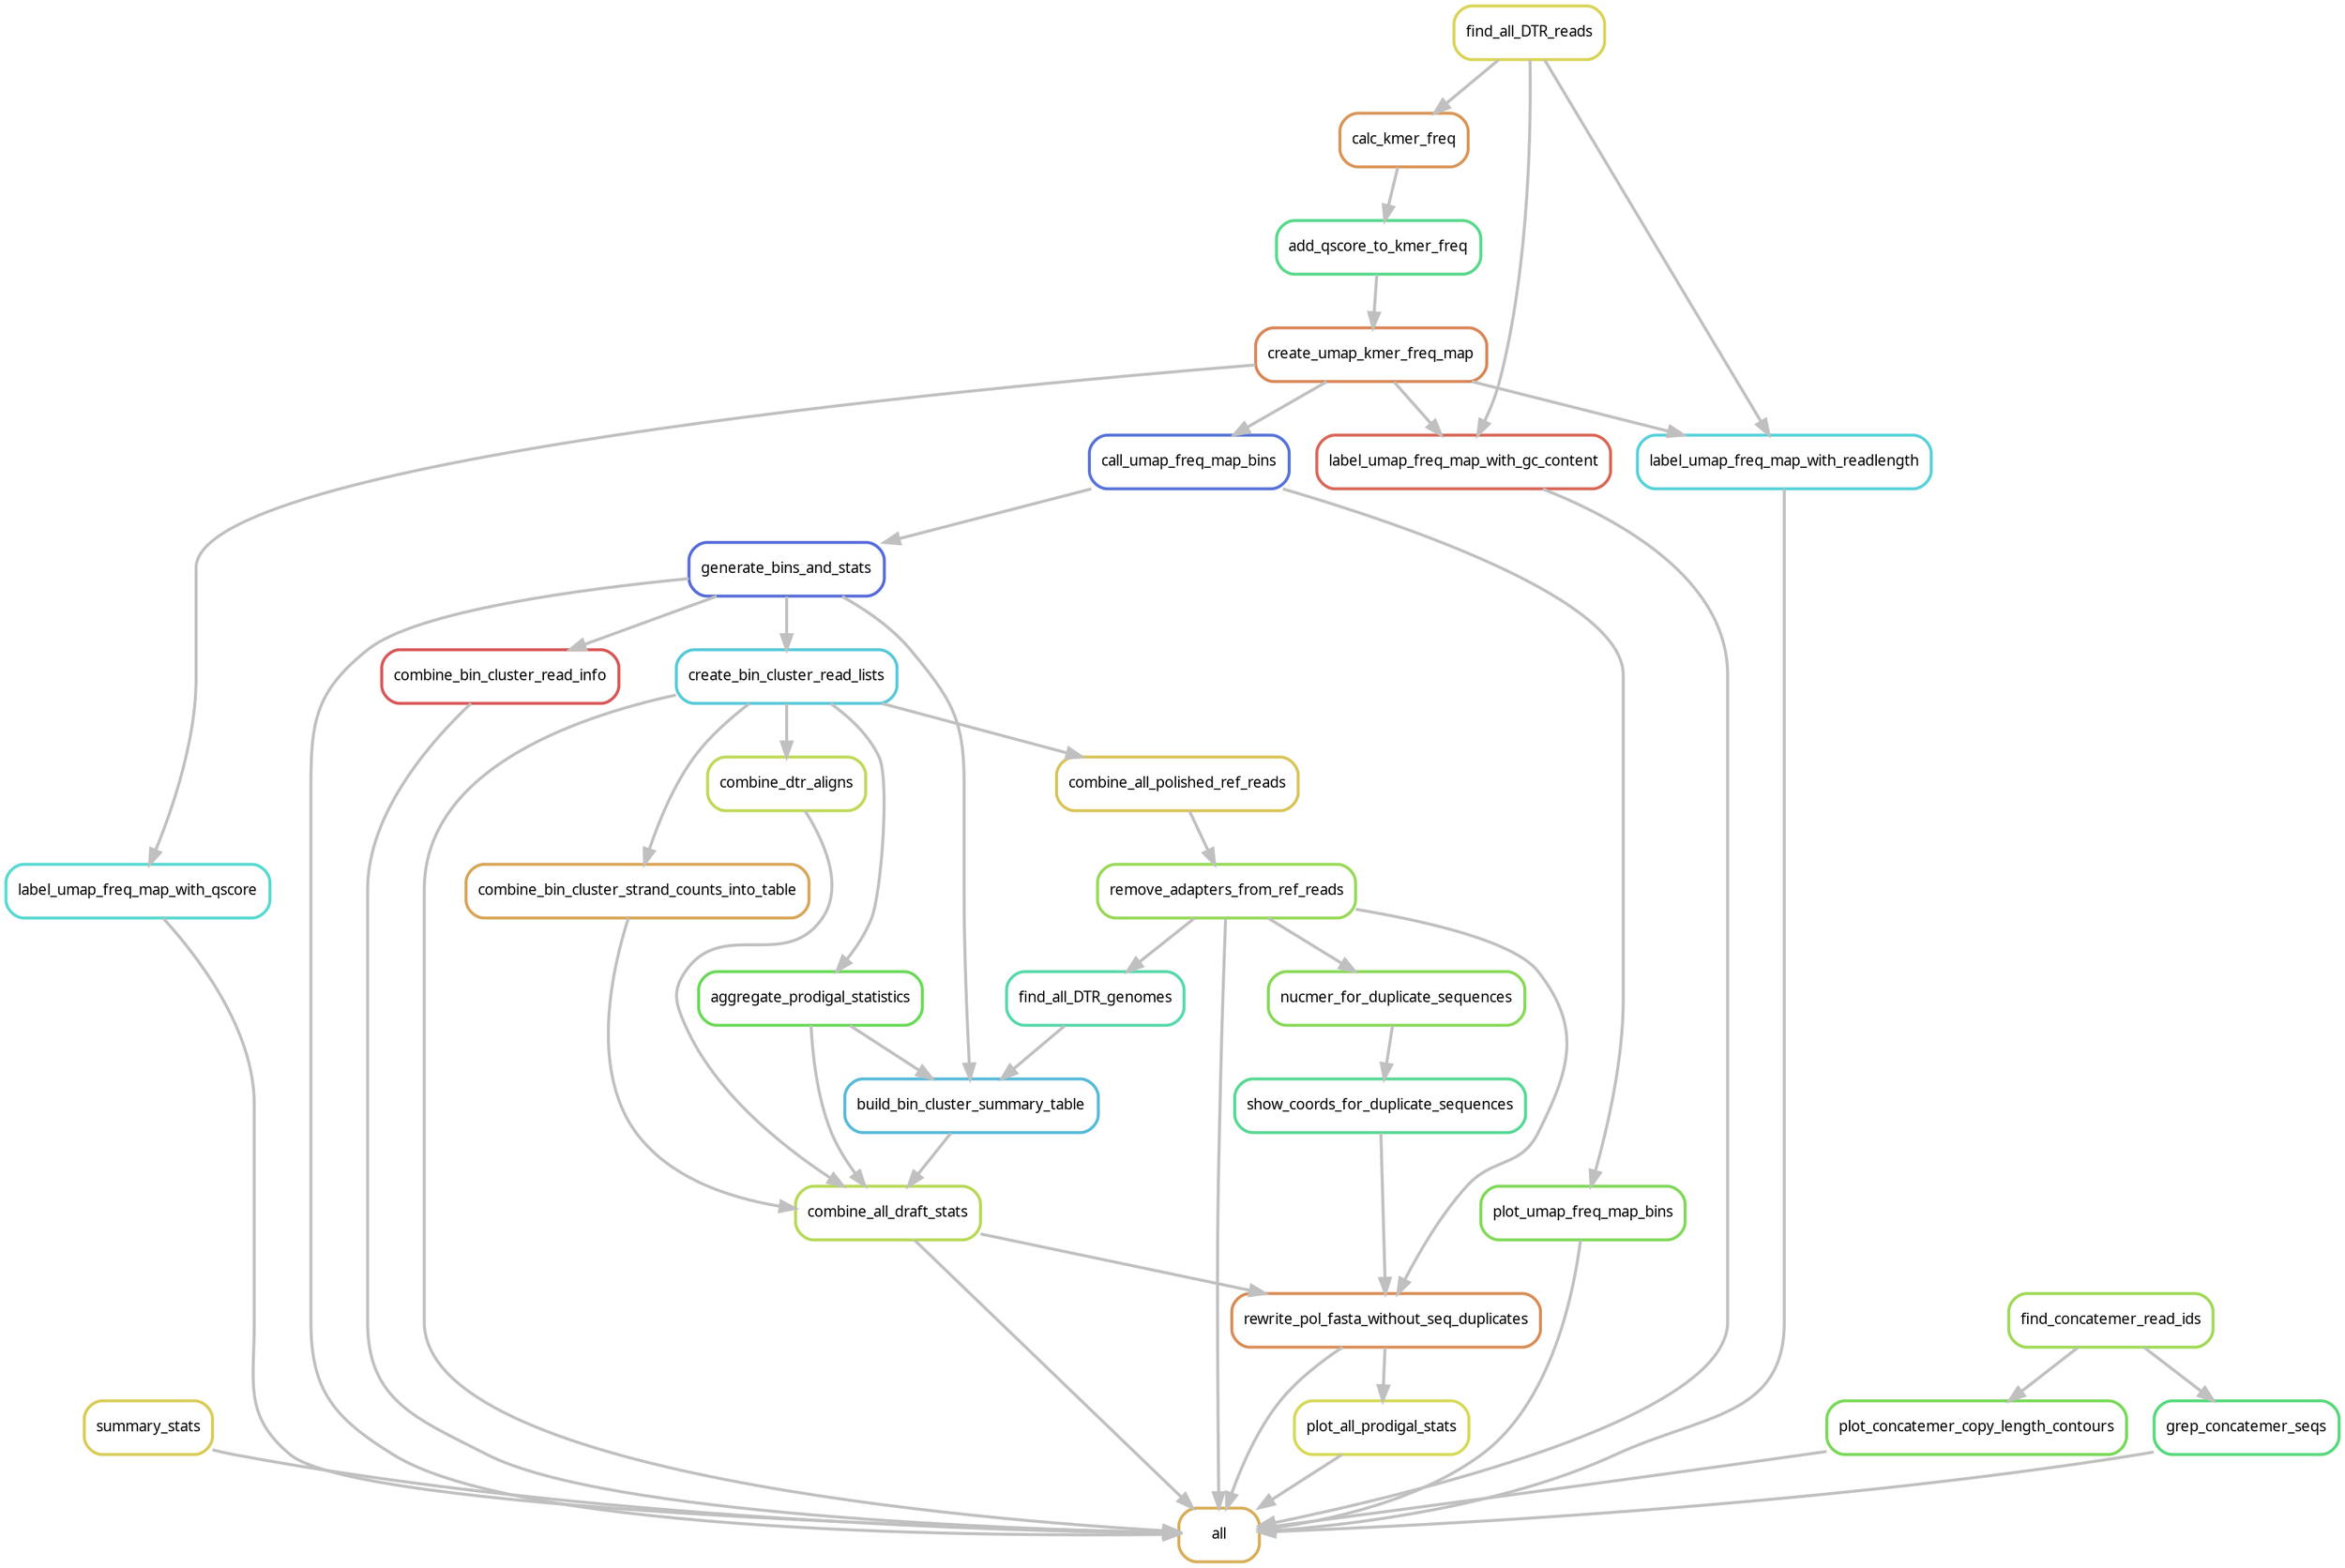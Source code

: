 digraph snakemake_dag {
    graph[bgcolor=white, margin=0];
    node[shape=box, style=rounded, fontname=sans,                 fontsize=10, penwidth=2];
    edge[penwidth=2, color=grey];
	0[label = "summary_stats", color = "0.15 0.6 0.85", style="rounded"];
	1[label = "label_umap_freq_map_with_qscore", color = "0.49 0.6 0.85", style="rounded"];
	2[label = "create_umap_kmer_freq_map", color = "0.06 0.6 0.85", style="rounded"];
	3[label = "add_qscore_to_kmer_freq", color = "0.40 0.6 0.85", style="rounded"];
	4[label = "calc_kmer_freq", color = "0.08 0.6 0.85", style="rounded"];
	5[label = "find_all_DTR_reads", color = "0.16 0.6 0.85", style="rounded"];
	6[label = "label_umap_freq_map_with_gc_content", color = "0.02 0.6 0.85", style="rounded"];
	7[label = "label_umap_freq_map_with_readlength", color = "0.51 0.6 0.85", style="rounded"];
	8[label = "plot_umap_freq_map_bins", color = "0.28 0.6 0.85", style="rounded"];
	9[label = "call_umap_freq_map_bins", color = "0.63 0.6 0.85", style="rounded"];
	10[label = "generate_bins_and_stats", color = "0.64 0.6 0.85", style="rounded"];
	11[label = "plot_all_prodigal_stats", color = "0.17 0.6 0.85", style="rounded"];
	12[label = "rewrite_pol_fasta_without_seq_duplicates", color = "0.07 0.6 0.85", style="rounded"];
	13[label = "remove_adapters_from_ref_reads", color = "0.25 0.6 0.85", style="rounded"];
	14[label = "show_coords_for_duplicate_sequences", color = "0.41 0.6 0.85", style="rounded"];
	15[label = "nucmer_for_duplicate_sequences", color = "0.27 0.6 0.85", style="rounded"];
	16[label = "combine_all_draft_stats", color = "0.21 0.6 0.85", style="rounded"];
	17[label = "build_bin_cluster_summary_table", color = "0.54 0.6 0.85", style="rounded"];
	18[label = "find_all_DTR_genomes", color = "0.44 0.6 0.85", style="rounded"];
	19[label = "plot_concatemer_copy_length_contours", color = "0.29 0.6 0.85", style="rounded"];
	20[label = "find_concatemer_read_ids", color = "0.24 0.6 0.85", style="rounded"];
	21[label = "grep_concatemer_seqs", color = "0.38 0.6 0.85", style="rounded"];
	22[label = "all", color = "0.11 0.6 0.85", style="rounded"];
	23[label = "combine_bin_cluster_read_info", color = "0.00 0.6 0.85", style="rounded"];
	24[label = "create_bin_cluster_read_lists", color = "0.52 0.6 0.85", style="rounded"];
	25[label = "combine_all_polished_ref_reads", color = "0.14 0.6 0.85", style="rounded"];
	26[label = "aggregate_prodigal_statistics", color = "0.31 0.6 0.85", style="rounded"];
	27[label = "combine_bin_cluster_strand_counts_into_table", color = "0.10 0.6 0.85", style="rounded"];
	28[label = "combine_dtr_aligns", color = "0.20 0.6 0.85", style="rounded"];
	2 -> 1
	3 -> 2
	4 -> 3
	5 -> 4
	2 -> 6
	5 -> 6
	2 -> 7
	5 -> 7
	9 -> 8
	2 -> 9
	9 -> 10
	12 -> 11
	13 -> 12
	14 -> 12
	16 -> 12
	25 -> 13
	15 -> 14
	13 -> 15
	17 -> 16
	26 -> 16
	27 -> 16
	28 -> 16
	18 -> 17
	10 -> 17
	26 -> 17
	13 -> 18
	20 -> 19
	20 -> 21
	0 -> 22
	1 -> 22
	6 -> 22
	7 -> 22
	8 -> 22
	10 -> 22
	11 -> 22
	13 -> 22
	12 -> 22
	16 -> 22
	19 -> 22
	21 -> 22
	23 -> 22
	24 -> 22
	10 -> 23
	10 -> 24
	24 -> 25
	24 -> 26
	24 -> 27
	24 -> 28
}            
